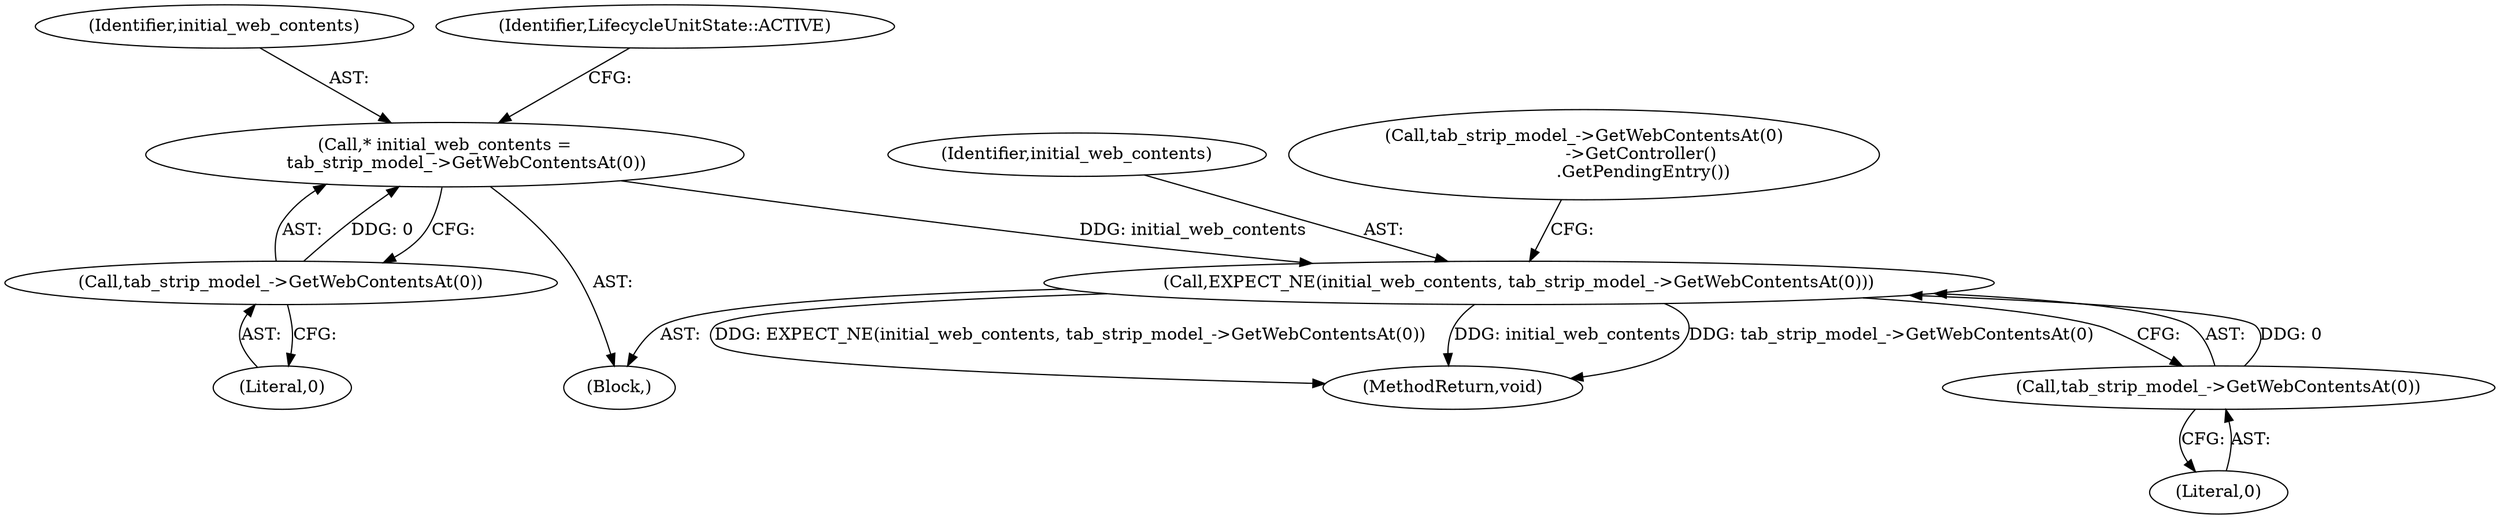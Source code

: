 digraph "0_Chrome_7394cf6f43d7a86630d3eb1c728fd63c621b5530_9@pointer" {
"1000134" [label="(Call,EXPECT_NE(initial_web_contents, tab_strip_model_->GetWebContentsAt(0)))"];
"1000119" [label="(Call,* initial_web_contents =\n        tab_strip_model_->GetWebContentsAt(0))"];
"1000121" [label="(Call,tab_strip_model_->GetWebContentsAt(0))"];
"1000136" [label="(Call,tab_strip_model_->GetWebContentsAt(0))"];
"1000136" [label="(Call,tab_strip_model_->GetWebContentsAt(0))"];
"1000135" [label="(Identifier,initial_web_contents)"];
"1000134" [label="(Call,EXPECT_NE(initial_web_contents, tab_strip_model_->GetWebContentsAt(0)))"];
"1000139" [label="(Call,tab_strip_model_->GetWebContentsAt(0)\n                     ->GetController()\n                      .GetPendingEntry())"];
"1000122" [label="(Literal,0)"];
"1000120" [label="(Identifier,initial_web_contents)"];
"1000124" [label="(Identifier,LifecycleUnitState::ACTIVE)"];
"1000137" [label="(Literal,0)"];
"1000121" [label="(Call,tab_strip_model_->GetWebContentsAt(0))"];
"1000119" [label="(Call,* initial_web_contents =\n        tab_strip_model_->GetWebContentsAt(0))"];
"1000103" [label="(Block,)"];
"1000151" [label="(MethodReturn,void)"];
"1000134" -> "1000103"  [label="AST: "];
"1000134" -> "1000136"  [label="CFG: "];
"1000135" -> "1000134"  [label="AST: "];
"1000136" -> "1000134"  [label="AST: "];
"1000139" -> "1000134"  [label="CFG: "];
"1000134" -> "1000151"  [label="DDG: EXPECT_NE(initial_web_contents, tab_strip_model_->GetWebContentsAt(0))"];
"1000134" -> "1000151"  [label="DDG: initial_web_contents"];
"1000134" -> "1000151"  [label="DDG: tab_strip_model_->GetWebContentsAt(0)"];
"1000119" -> "1000134"  [label="DDG: initial_web_contents"];
"1000136" -> "1000134"  [label="DDG: 0"];
"1000119" -> "1000103"  [label="AST: "];
"1000119" -> "1000121"  [label="CFG: "];
"1000120" -> "1000119"  [label="AST: "];
"1000121" -> "1000119"  [label="AST: "];
"1000124" -> "1000119"  [label="CFG: "];
"1000121" -> "1000119"  [label="DDG: 0"];
"1000121" -> "1000122"  [label="CFG: "];
"1000122" -> "1000121"  [label="AST: "];
"1000136" -> "1000137"  [label="CFG: "];
"1000137" -> "1000136"  [label="AST: "];
}
